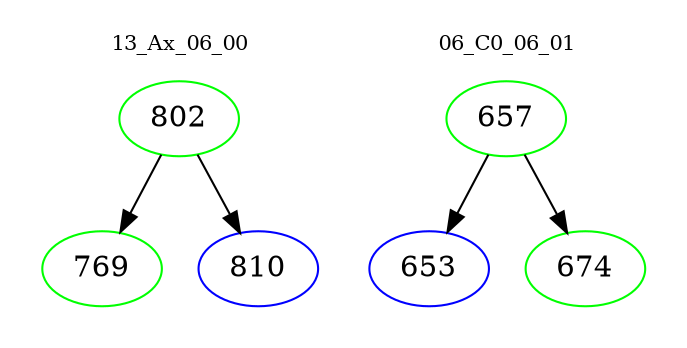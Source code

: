 digraph{
subgraph cluster_0 {
color = white
label = "13_Ax_06_00";
fontsize=10;
T0_802 [label="802", color="green"]
T0_802 -> T0_769 [color="black"]
T0_769 [label="769", color="green"]
T0_802 -> T0_810 [color="black"]
T0_810 [label="810", color="blue"]
}
subgraph cluster_1 {
color = white
label = "06_C0_06_01";
fontsize=10;
T1_657 [label="657", color="green"]
T1_657 -> T1_653 [color="black"]
T1_653 [label="653", color="blue"]
T1_657 -> T1_674 [color="black"]
T1_674 [label="674", color="green"]
}
}

